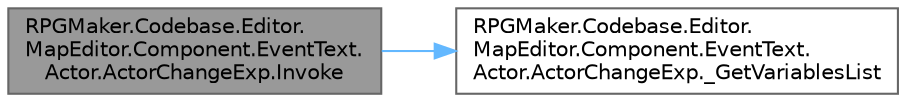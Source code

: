 digraph "RPGMaker.Codebase.Editor.MapEditor.Component.EventText.Actor.ActorChangeExp.Invoke"
{
 // LATEX_PDF_SIZE
  bgcolor="transparent";
  edge [fontname=Helvetica,fontsize=10,labelfontname=Helvetica,labelfontsize=10];
  node [fontname=Helvetica,fontsize=10,shape=box,height=0.2,width=0.4];
  rankdir="LR";
  Node1 [id="Node000001",label="RPGMaker.Codebase.Editor.\lMapEditor.Component.EventText.\lActor.ActorChangeExp.Invoke",height=0.2,width=0.4,color="gray40", fillcolor="grey60", style="filled", fontcolor="black",tooltip="😁 実行"];
  Node1 -> Node2 [id="edge1_Node000001_Node000002",color="steelblue1",style="solid",tooltip=" "];
  Node2 [id="Node000002",label="RPGMaker.Codebase.Editor.\lMapEditor.Component.EventText.\lActor.ActorChangeExp._GetVariablesList",height=0.2,width=0.4,color="grey40", fillcolor="white", style="filled",URL="$d3/d76/class_r_p_g_maker_1_1_codebase_1_1_editor_1_1_map_editor_1_1_component_1_1_event_text_1_1_actor_1_1_actor_change_exp.html#a3087707edf64f5d86423c988b0d0e038",tooltip="😁 グローバル変数的なオブジェクトが持つ variable リストの内容を、新規作成した リストに移し替えるだけ"];
}
